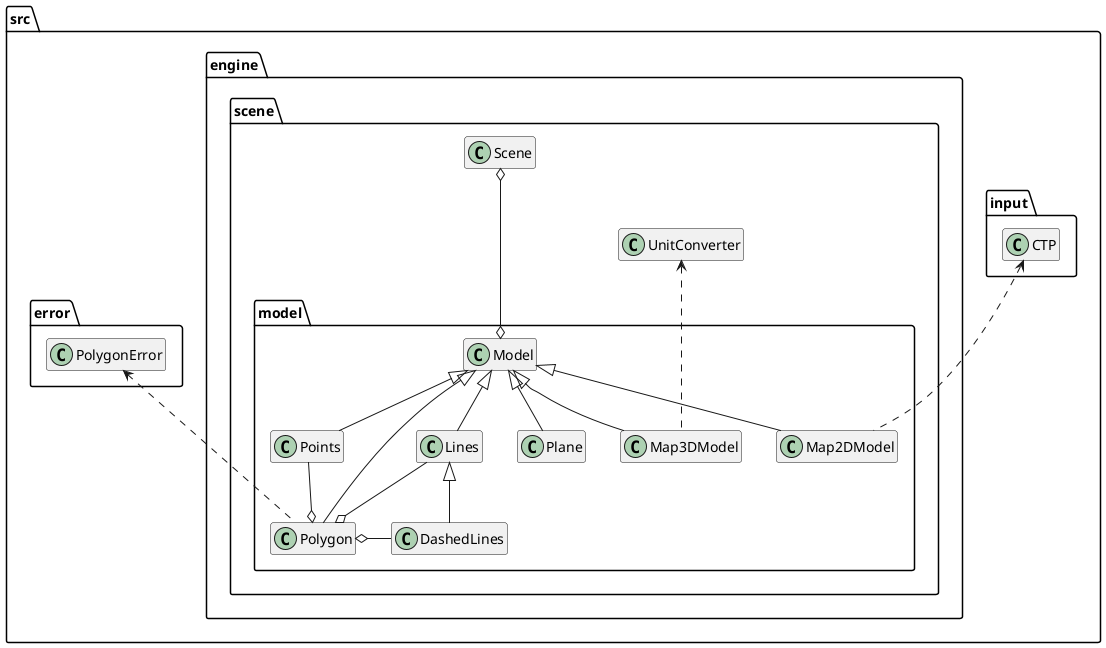 @startuml

' Template file to use to create the diagrams od the packages.
' Every file must have a sub part called INTERNAL with the internal connections of the package and
' a sub part called EXTERNAL with the external parts.

!startsub INTERNAL

package src.engine.scene.model {
        class src.engine.scene.model.Model
        class src.engine.scene.model.Points
        class src.engine.scene.model.Map3DModel
        class src.engine.scene.model.Map2DModel
        class src.engine.scene.model.Lines
        class src.engine.scene.model.Polygon
        class src.engine.scene.model.DashedLines
        class src.engine.scene.model.Plane
    }

src.engine.scene.model.Map2DModel -u-|> src.engine.scene.model.Model
src.engine.scene.model.Map3DModel -u-|> src.engine.scene.model.Model
src.engine.scene.model.Polygon -u-|> src.engine.scene.model.Model
src.engine.scene.model.Points -u-|> src.engine.scene.model.Model
src.engine.scene.model.Lines -u-|> src.engine.scene.model.Model
src.engine.scene.model.Plane -u-|> src.engine.scene.model.Model
src.engine.scene.model.DashedLines -u-|> src.engine.scene.model.Lines
src.engine.scene.model.Points --o src.engine.scene.model.Polygon
src.engine.scene.model.Lines --o src.engine.scene.model.Polygon
src.engine.scene.model.DashedLines -r--o src.engine.scene.model.Polygon

!endsub


!startsub EXTERNAL
    src.engine.scene.model.Model o-u--o src.engine.scene.Scene
    src.engine.scene.model.Map2DModel -u..> src.input.CTP
    src.engine.scene.model.Map3DModel -u..> src.engine.scene.UnitConverter

    src.engine.scene.model.Polygon -u..> src.error.PolygonError
!endsub


' Code that will affect only the current diagram
' can be messy since will not be imported
hide members


@enduml